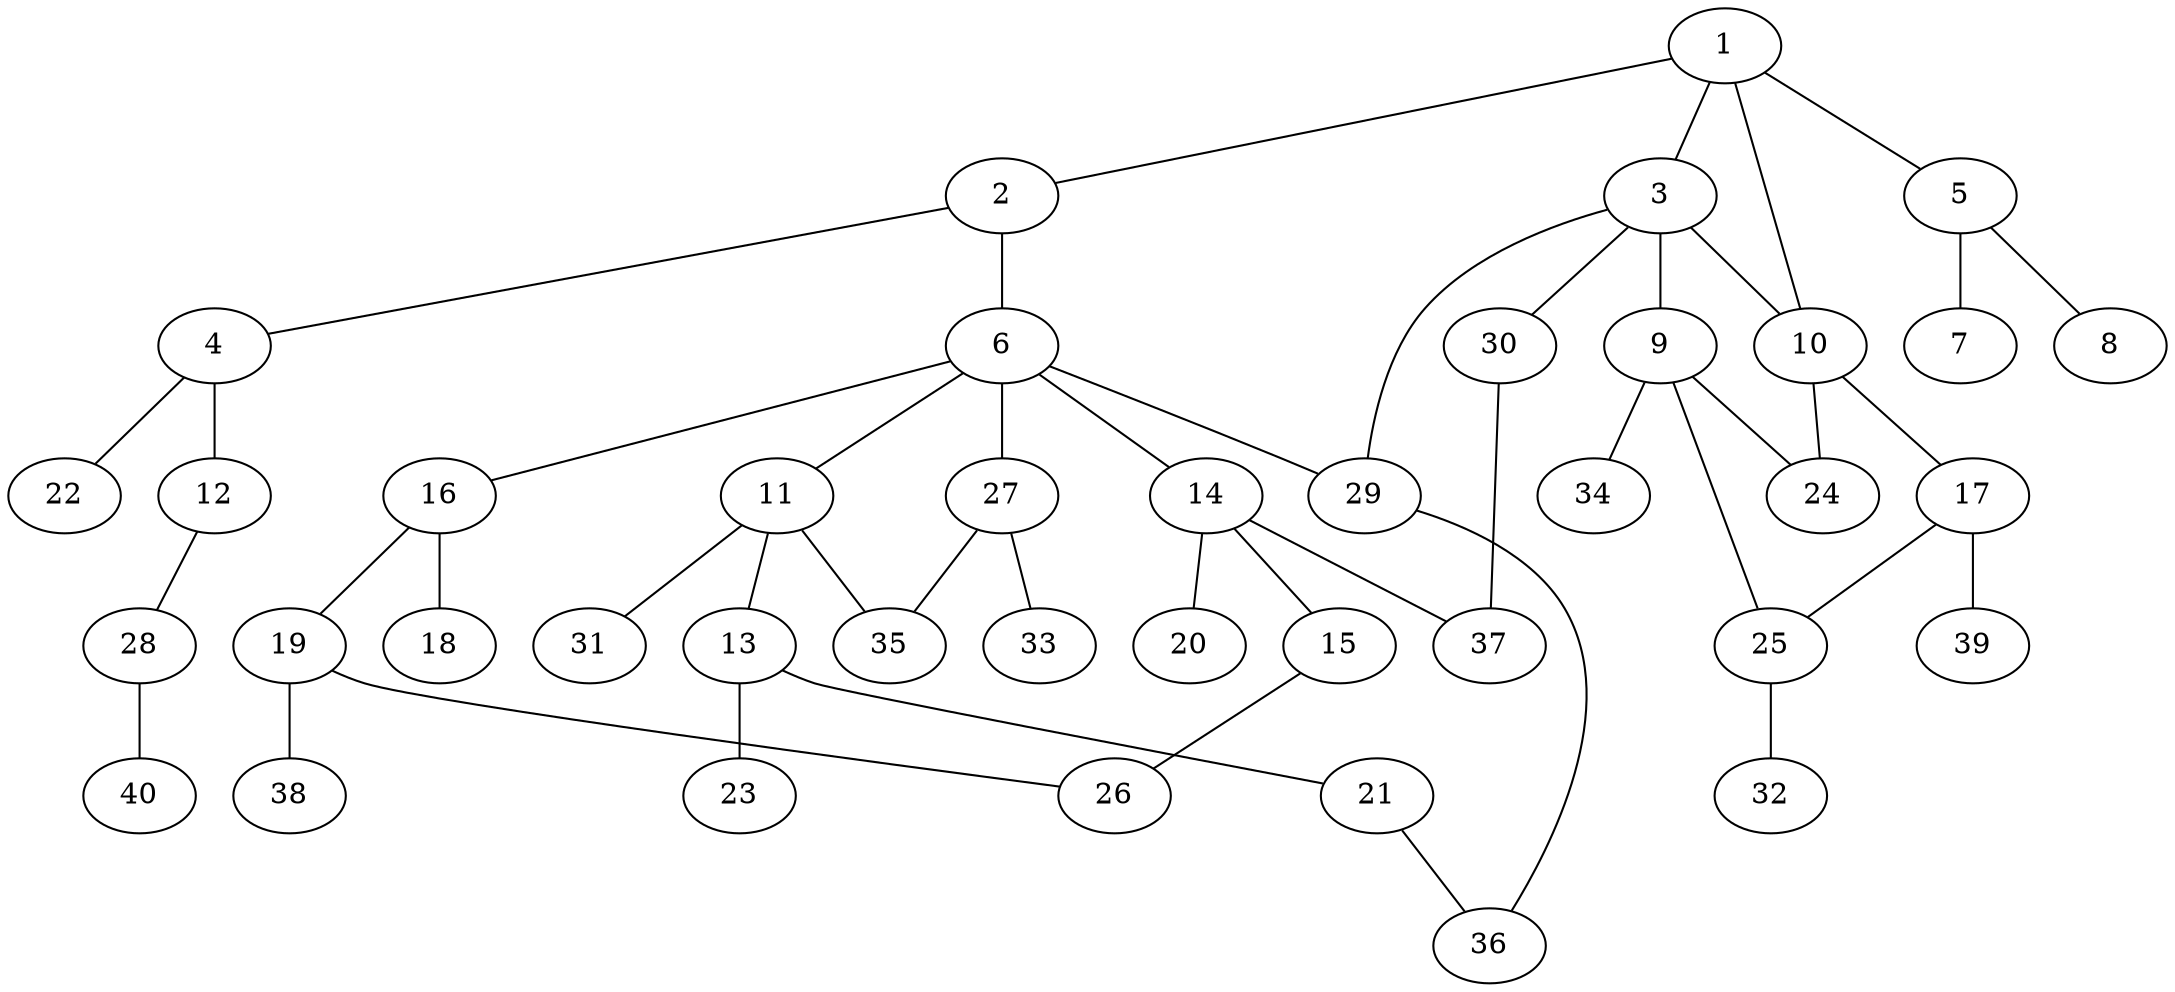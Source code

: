 graph graphname {1--2
1--3
1--5
1--10
2--4
2--6
3--9
3--10
3--29
3--30
4--12
4--22
5--7
5--8
6--11
6--14
6--16
6--27
6--29
9--24
9--25
9--34
10--17
10--24
11--13
11--31
11--35
12--28
13--21
13--23
14--15
14--20
14--37
15--26
16--18
16--19
17--25
17--39
19--26
19--38
21--36
25--32
27--33
27--35
28--40
29--36
30--37
}